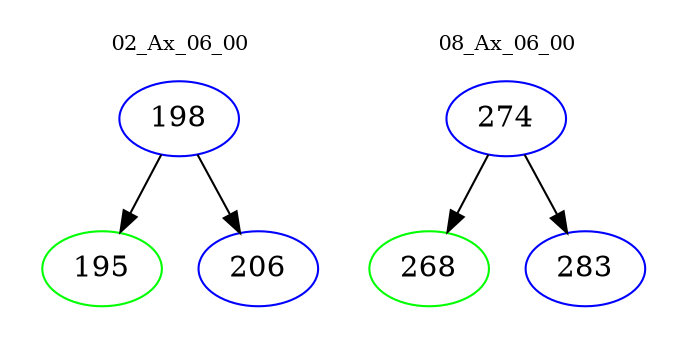 digraph{
subgraph cluster_0 {
color = white
label = "02_Ax_06_00";
fontsize=10;
T0_198 [label="198", color="blue"]
T0_198 -> T0_195 [color="black"]
T0_195 [label="195", color="green"]
T0_198 -> T0_206 [color="black"]
T0_206 [label="206", color="blue"]
}
subgraph cluster_1 {
color = white
label = "08_Ax_06_00";
fontsize=10;
T1_274 [label="274", color="blue"]
T1_274 -> T1_268 [color="black"]
T1_268 [label="268", color="green"]
T1_274 -> T1_283 [color="black"]
T1_283 [label="283", color="blue"]
}
}
